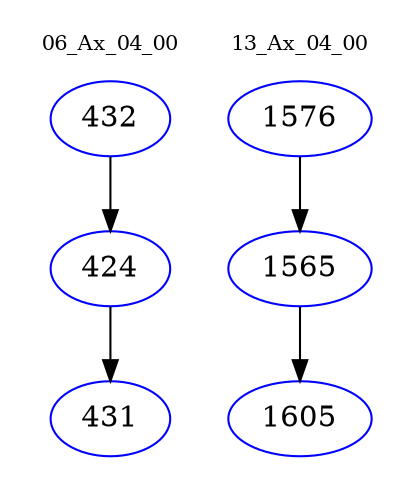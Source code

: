 digraph{
subgraph cluster_0 {
color = white
label = "06_Ax_04_00";
fontsize=10;
T0_432 [label="432", color="blue"]
T0_432 -> T0_424 [color="black"]
T0_424 [label="424", color="blue"]
T0_424 -> T0_431 [color="black"]
T0_431 [label="431", color="blue"]
}
subgraph cluster_1 {
color = white
label = "13_Ax_04_00";
fontsize=10;
T1_1576 [label="1576", color="blue"]
T1_1576 -> T1_1565 [color="black"]
T1_1565 [label="1565", color="blue"]
T1_1565 -> T1_1605 [color="black"]
T1_1605 [label="1605", color="blue"]
}
}
